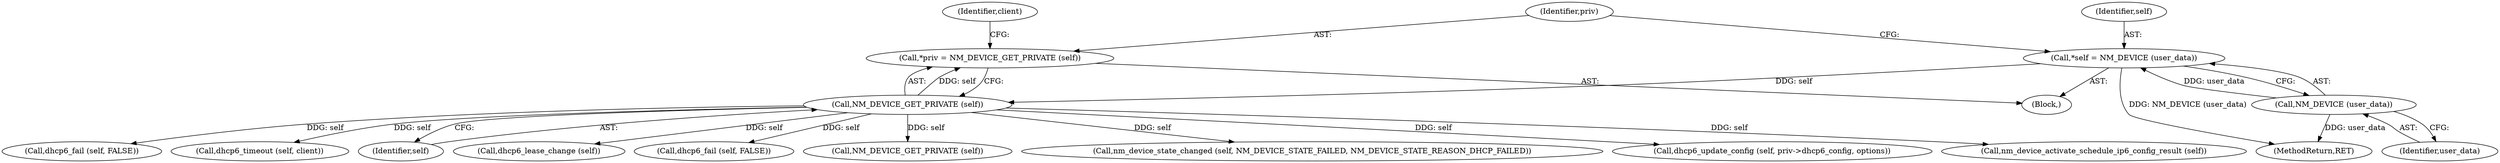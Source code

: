 digraph "0_NetworkManager_d5fc88e573fa58b93034b04d35a2454f5d28cad9@pointer" {
"1006411" [label="(Call,*priv = NM_DEVICE_GET_PRIVATE (self))"];
"1006413" [label="(Call,NM_DEVICE_GET_PRIVATE (self))"];
"1006406" [label="(Call,*self = NM_DEVICE (user_data))"];
"1006408" [label="(Call,NM_DEVICE (user_data))"];
"1006448" [label="(Call,dhcp6_update_config (self, priv->dhcp6_config, options))"];
"1006473" [label="(Call,nm_device_activate_schedule_ip6_config_result (self))"];
"1006406" [label="(Call,*self = NM_DEVICE (user_data))"];
"1006510" [label="(Call,dhcp6_fail (self, FALSE))"];
"1006408" [label="(Call,NM_DEVICE (user_data))"];
"1006486" [label="(Call,dhcp6_timeout (self, client))"];
"1006418" [label="(Identifier,client)"];
"1006414" [label="(Identifier,self)"];
"1006412" [label="(Identifier,priv)"];
"1006482" [label="(Call,dhcp6_lease_change (self))"];
"1006497" [label="(Call,dhcp6_fail (self, FALSE))"];
"1007368" [label="(MethodReturn,RET)"];
"1006520" [label="(Call,NM_DEVICE_GET_PRIVATE (self))"];
"1006409" [label="(Identifier,user_data)"];
"1006404" [label="(Block,)"];
"1006413" [label="(Call,NM_DEVICE_GET_PRIVATE (self))"];
"1006411" [label="(Call,*priv = NM_DEVICE_GET_PRIVATE (self))"];
"1006407" [label="(Identifier,self)"];
"1006468" [label="(Call,nm_device_state_changed (self, NM_DEVICE_STATE_FAILED, NM_DEVICE_STATE_REASON_DHCP_FAILED))"];
"1006411" -> "1006404"  [label="AST: "];
"1006411" -> "1006413"  [label="CFG: "];
"1006412" -> "1006411"  [label="AST: "];
"1006413" -> "1006411"  [label="AST: "];
"1006418" -> "1006411"  [label="CFG: "];
"1006413" -> "1006411"  [label="DDG: self"];
"1006413" -> "1006414"  [label="CFG: "];
"1006414" -> "1006413"  [label="AST: "];
"1006406" -> "1006413"  [label="DDG: self"];
"1006413" -> "1006448"  [label="DDG: self"];
"1006413" -> "1006468"  [label="DDG: self"];
"1006413" -> "1006473"  [label="DDG: self"];
"1006413" -> "1006482"  [label="DDG: self"];
"1006413" -> "1006486"  [label="DDG: self"];
"1006413" -> "1006497"  [label="DDG: self"];
"1006413" -> "1006510"  [label="DDG: self"];
"1006413" -> "1006520"  [label="DDG: self"];
"1006406" -> "1006404"  [label="AST: "];
"1006406" -> "1006408"  [label="CFG: "];
"1006407" -> "1006406"  [label="AST: "];
"1006408" -> "1006406"  [label="AST: "];
"1006412" -> "1006406"  [label="CFG: "];
"1006406" -> "1007368"  [label="DDG: NM_DEVICE (user_data)"];
"1006408" -> "1006406"  [label="DDG: user_data"];
"1006408" -> "1006409"  [label="CFG: "];
"1006409" -> "1006408"  [label="AST: "];
"1006408" -> "1007368"  [label="DDG: user_data"];
}
